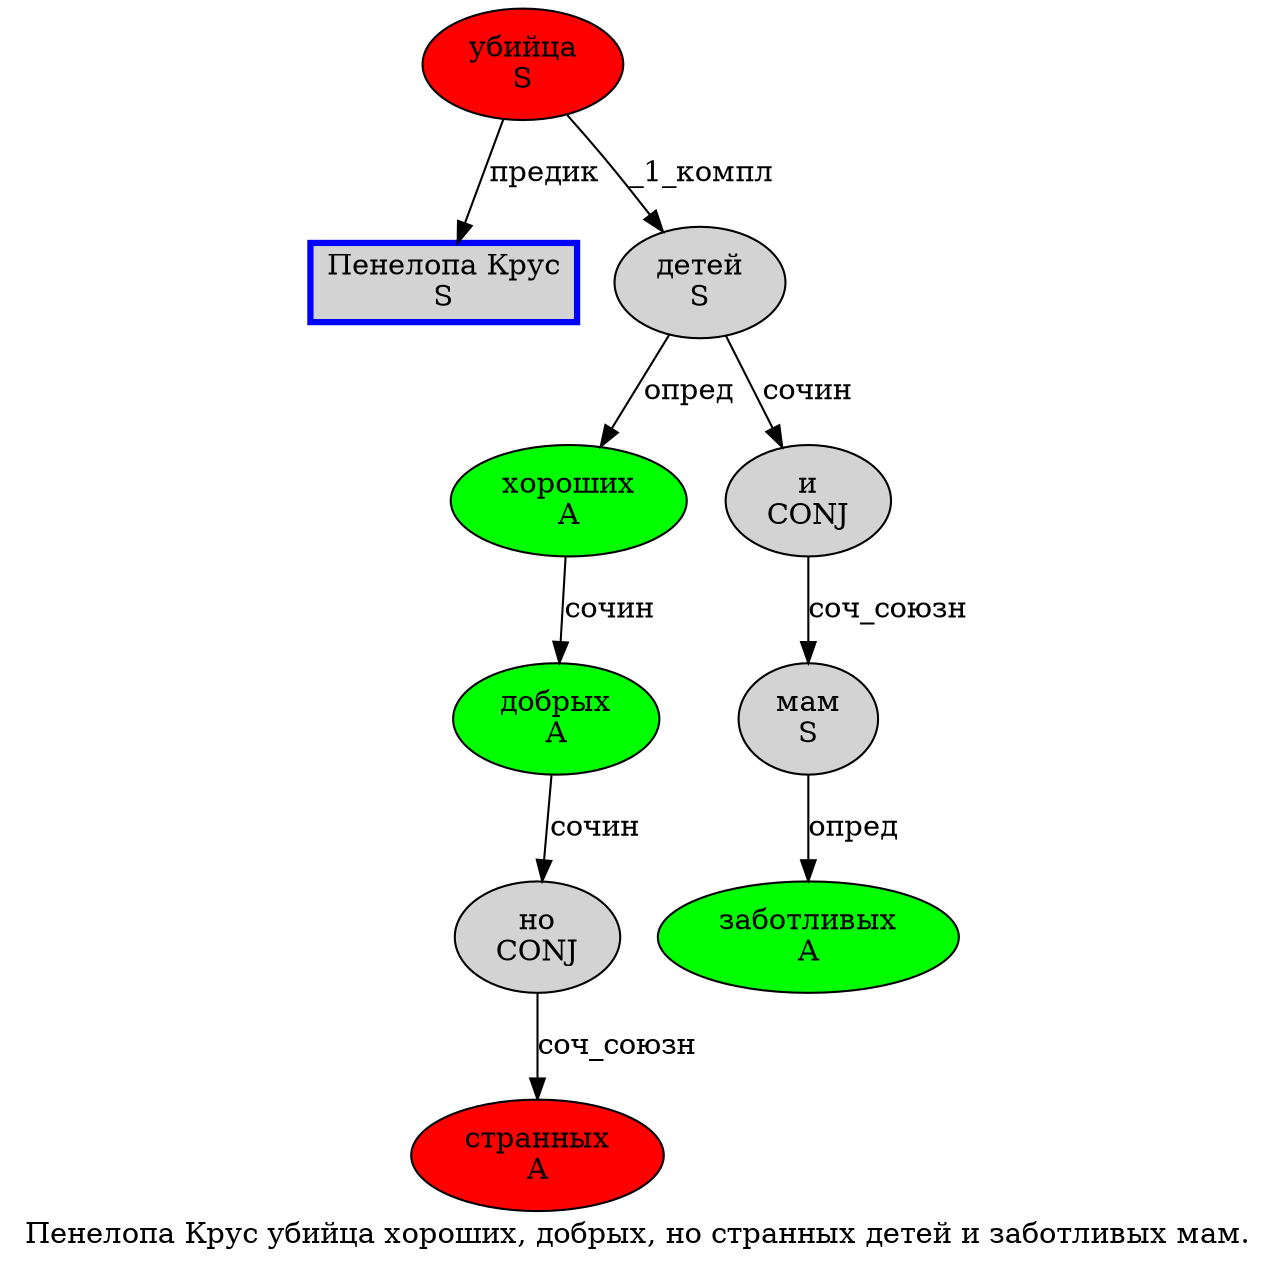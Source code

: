 digraph SENTENCE_9 {
	graph [label="Пенелопа Крус убийца хороших, добрых, но странных детей и заботливых мам."]
	node [style=filled]
		0 [label="Пенелопа Крус
S" color=blue fillcolor=lightgray penwidth=3 shape=box]
		1 [label="убийца
S" color="" fillcolor=red penwidth=1 shape=ellipse]
		2 [label="хороших
A" color="" fillcolor=green penwidth=1 shape=ellipse]
		4 [label="добрых
A" color="" fillcolor=green penwidth=1 shape=ellipse]
		6 [label="но
CONJ" color="" fillcolor=lightgray penwidth=1 shape=ellipse]
		7 [label="странных
A" color="" fillcolor=red penwidth=1 shape=ellipse]
		8 [label="детей
S" color="" fillcolor=lightgray penwidth=1 shape=ellipse]
		9 [label="и
CONJ" color="" fillcolor=lightgray penwidth=1 shape=ellipse]
		10 [label="заботливых
A" color="" fillcolor=green penwidth=1 shape=ellipse]
		11 [label="мам
S" color="" fillcolor=lightgray penwidth=1 shape=ellipse]
			2 -> 4 [label="сочин"]
			9 -> 11 [label="соч_союзн"]
			6 -> 7 [label="соч_союзн"]
			11 -> 10 [label="опред"]
			1 -> 0 [label="предик"]
			1 -> 8 [label="_1_компл"]
			8 -> 2 [label="опред"]
			8 -> 9 [label="сочин"]
			4 -> 6 [label="сочин"]
}